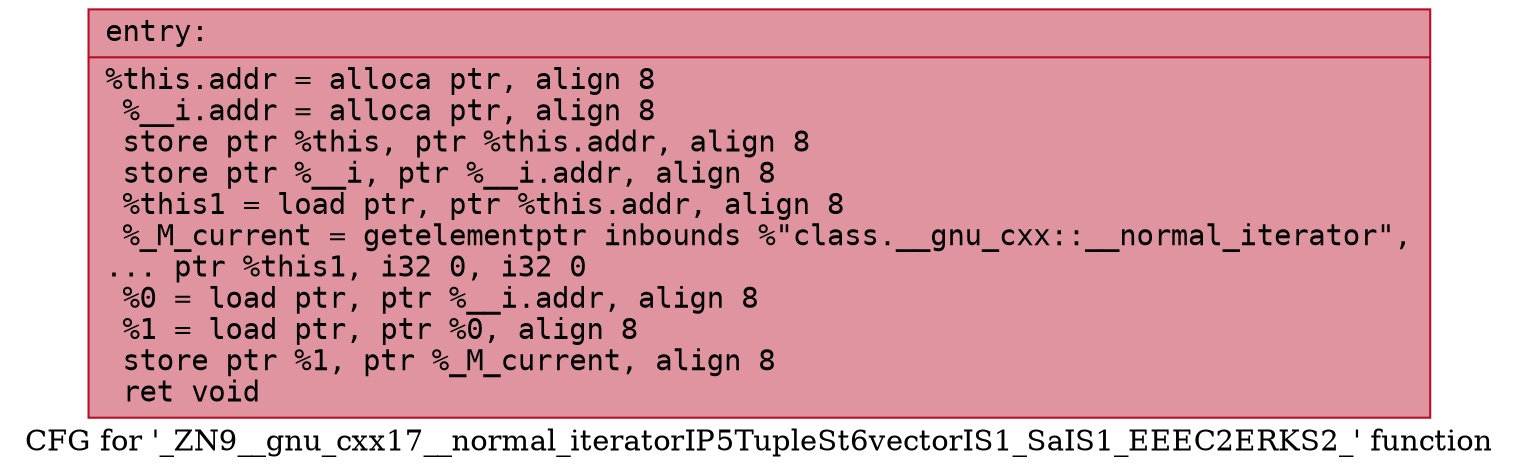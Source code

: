 digraph "CFG for '_ZN9__gnu_cxx17__normal_iteratorIP5TupleSt6vectorIS1_SaIS1_EEEC2ERKS2_' function" {
	label="CFG for '_ZN9__gnu_cxx17__normal_iteratorIP5TupleSt6vectorIS1_SaIS1_EEEC2ERKS2_' function";

	Node0x55c6063746f0 [shape=record,color="#b70d28ff", style=filled, fillcolor="#b70d2870" fontname="Courier",label="{entry:\l|  %this.addr = alloca ptr, align 8\l  %__i.addr = alloca ptr, align 8\l  store ptr %this, ptr %this.addr, align 8\l  store ptr %__i, ptr %__i.addr, align 8\l  %this1 = load ptr, ptr %this.addr, align 8\l  %_M_current = getelementptr inbounds %\"class.__gnu_cxx::__normal_iterator\",\l... ptr %this1, i32 0, i32 0\l  %0 = load ptr, ptr %__i.addr, align 8\l  %1 = load ptr, ptr %0, align 8\l  store ptr %1, ptr %_M_current, align 8\l  ret void\l}"];
}
